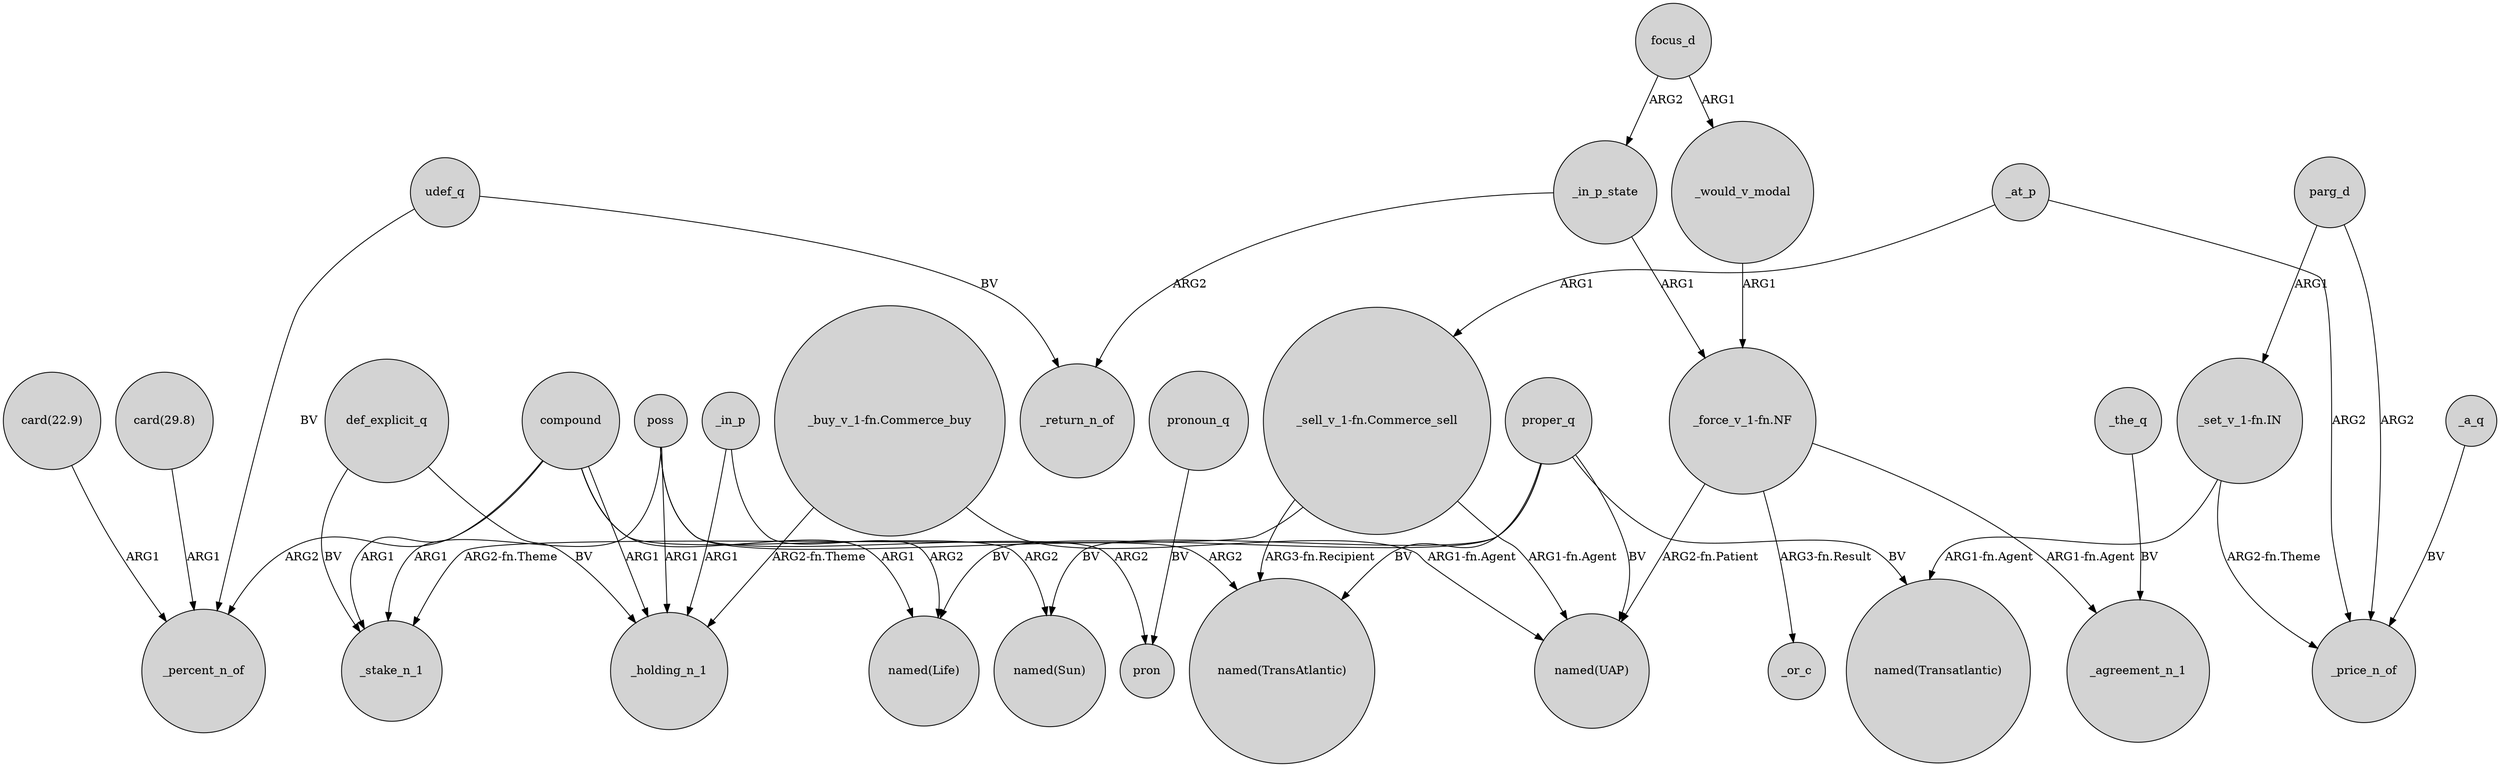 digraph {
	node [shape=circle style=filled]
	"card(29.8)" -> _percent_n_of [label=ARG1]
	def_explicit_q -> _stake_n_1 [label=BV]
	poss -> pron [label=ARG2]
	_in_p -> _holding_n_1 [label=ARG1]
	"_force_v_1-fn.NF" -> _or_c [label="ARG3-fn.Result"]
	_in_p_state -> "_force_v_1-fn.NF" [label=ARG1]
	udef_q -> _return_n_of [label=BV]
	focus_d -> _in_p_state [label=ARG2]
	"_buy_v_1-fn.Commerce_buy" -> "named(UAP)" [label="ARG1-fn.Agent"]
	"_sell_v_1-fn.Commerce_sell" -> _stake_n_1 [label="ARG2-fn.Theme"]
	compound -> _percent_n_of [label=ARG2]
	compound -> _holding_n_1 [label=ARG1]
	"card(22.9)" -> _percent_n_of [label=ARG1]
	def_explicit_q -> _holding_n_1 [label=BV]
	"_sell_v_1-fn.Commerce_sell" -> "named(TransAtlantic)" [label="ARG3-fn.Recipient"]
	pronoun_q -> pron [label=BV]
	compound -> "named(Sun)" [label=ARG2]
	_the_q -> _agreement_n_1 [label=BV]
	proper_q -> "named(UAP)" [label=BV]
	"_set_v_1-fn.IN" -> "named(Transatlantic)" [label="ARG1-fn.Agent"]
	_would_v_modal -> "_force_v_1-fn.NF" [label=ARG1]
	poss -> "named(TransAtlantic)" [label=ARG2]
	proper_q -> "named(Sun)" [label=BV]
	"_buy_v_1-fn.Commerce_buy" -> _holding_n_1 [label="ARG2-fn.Theme"]
	poss -> _stake_n_1 [label=ARG1]
	"_force_v_1-fn.NF" -> _agreement_n_1 [label="ARG1-fn.Agent"]
	_in_p -> "named(Life)" [label=ARG2]
	compound -> _stake_n_1 [label=ARG1]
	"_set_v_1-fn.IN" -> _price_n_of [label="ARG2-fn.Theme"]
	proper_q -> "named(Transatlantic)" [label=BV]
	_in_p_state -> _return_n_of [label=ARG2]
	proper_q -> "named(Life)" [label=BV]
	poss -> _holding_n_1 [label=ARG1]
	parg_d -> _price_n_of [label=ARG2]
	udef_q -> _percent_n_of [label=BV]
	"_force_v_1-fn.NF" -> "named(UAP)" [label="ARG2-fn.Patient"]
	compound -> "named(Life)" [label=ARG1]
	_at_p -> _price_n_of [label=ARG2]
	"_sell_v_1-fn.Commerce_sell" -> "named(UAP)" [label="ARG1-fn.Agent"]
	parg_d -> "_set_v_1-fn.IN" [label=ARG1]
	_a_q -> _price_n_of [label=BV]
	_at_p -> "_sell_v_1-fn.Commerce_sell" [label=ARG1]
	proper_q -> "named(TransAtlantic)" [label=BV]
	focus_d -> _would_v_modal [label=ARG1]
}
